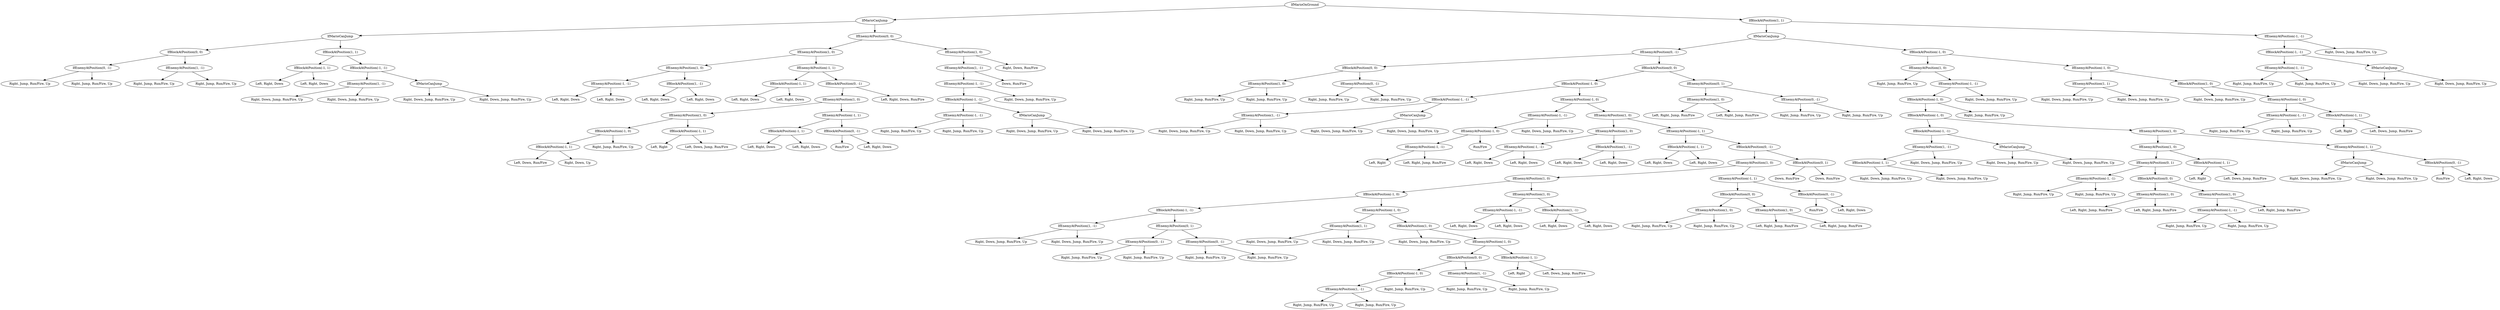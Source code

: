 digraph G {
  1 [ label="IfMarioOnGround" ];
  2 [ label="IfMarioCanJump" ];
  3 [ label="IfMarioCanJump" ];
  4 [ label="IfBlockAtPosition(0, 0)" ];
  5 [ label="IfEnemyAtPosition(0, -1)" ];
  6 [ label="Right, Jump, Run/Fire, Up" ];
  7 [ label="Right, Jump, Run/Fire, Up" ];
  8 [ label="IfEnemyAtPosition(1, -1)" ];
  9 [ label="Right, Jump, Run/Fire, Up" ];
  10 [ label="Right, Jump, Run/Fire, Up" ];
  11 [ label="IfBlockAtPosition(1, 1)" ];
  12 [ label="IfBlockAtPosition(-1, 1)" ];
  13 [ label="Left, Right, Down" ];
  14 [ label="Left, Right, Down" ];
  15 [ label="IfBlockAtPosition(-1, -1)" ];
  16 [ label="IfEnemyAtPosition(1, -1)" ];
  17 [ label="Right, Down, Jump, Run/Fire, Up" ];
  18 [ label="Right, Down, Jump, Run/Fire, Up" ];
  19 [ label="IfMarioCanJump" ];
  20 [ label="Right, Down, Jump, Run/Fire, Up" ];
  21 [ label="Right, Down, Jump, Run/Fire, Up" ];
  22 [ label="IfEnemyAtPosition(0, 0)" ];
  23 [ label="IfEnemyAtPosition(1, 0)" ];
  24 [ label="IfEnemyAtPosition(1, 0)" ];
  25 [ label="IfEnemyAtPosition(-1, -1)" ];
  26 [ label="Left, Right, Down" ];
  27 [ label="Left, Right, Down" ];
  28 [ label="IfBlockAtPosition(1, -1)" ];
  29 [ label="Left, Right, Down" ];
  30 [ label="Left, Right, Down" ];
  31 [ label="IfEnemyAtPosition(-1, 1)" ];
  32 [ label="IfBlockAtPosition(-1, 1)" ];
  33 [ label="Left, Right, Down" ];
  34 [ label="Left, Right, Down" ];
  35 [ label="IfBlockAtPosition(0, -1)" ];
  36 [ label="IfEnemyAtPosition(1, 0)" ];
  37 [ label="IfEnemyAtPosition(1, 0)" ];
  38 [ label="IfBlockAtPosition(-1, 0)" ];
  39 [ label="IfBlockAtPosition(-1, 1)" ];
  40 [ label="Left, Down, Run/Fire" ];
  41 [ label="Right, Down, Up" ];
  42 [ label="Right, Jump, Run/Fire, Up" ];
  43 [ label="IfBlockAtPosition(-1, 1)" ];
  44 [ label="Left, Right" ];
  45 [ label="Left, Down, Jump, Run/Fire" ];
  46 [ label="IfEnemyAtPosition(-1, 1)" ];
  47 [ label="IfBlockAtPosition(-1, 1)" ];
  48 [ label="Left, Right, Down" ];
  49 [ label="Left, Right, Down" ];
  50 [ label="IfBlockAtPosition(0, -1)" ];
  51 [ label="Run/Fire" ];
  52 [ label="Left, Right, Down" ];
  53 [ label="Left, Right, Down, Run/Fire" ];
  54 [ label="IfEnemyAtPosition(1, 0)" ];
  55 [ label="IfEnemyAtPosition(1, -1)" ];
  56 [ label="IfEnemyAtPosition(-1, -1)" ];
  57 [ label="IfBlockAtPosition(-1, -1)" ];
  58 [ label="IfEnemyAtPosition(-1, -1)" ];
  59 [ label="Right, Jump, Run/Fire, Up" ];
  60 [ label="Right, Jump, Run/Fire, Up" ];
  61 [ label="IfMarioCanJump" ];
  62 [ label="Right, Down, Jump, Run/Fire, Up" ];
  63 [ label="Right, Down, Jump, Run/Fire, Up" ];
  64 [ label="Right, Down, Jump, Run/Fire, Up" ];
  65 [ label="Down, Run/Fire" ];
  66 [ label="Right, Down, Run/Fire" ];
  67 [ label="IfBlockAtPosition(1, 1)" ];
  68 [ label="IfMarioCanJump" ];
  69 [ label="IfEnemyAtPosition(0, -1)" ];
  70 [ label="IfBlockAtPosition(0, 0)" ];
  71 [ label="IfEnemyAtPosition(1, 0)" ];
  72 [ label="Right, Jump, Run/Fire, Up" ];
  73 [ label="Right, Jump, Run/Fire, Up" ];
  74 [ label="IfEnemyAtPosition(0, -1)" ];
  75 [ label="Right, Jump, Run/Fire, Up" ];
  76 [ label="Right, Jump, Run/Fire, Up" ];
  77 [ label="IfBlockAtPosition(0, 0)" ];
  78 [ label="IfBlockAtPosition(-1, 0)" ];
  79 [ label="IfBlockAtPosition(-1, -1)" ];
  80 [ label="IfEnemyAtPosition(1, -1)" ];
  81 [ label="Right, Down, Jump, Run/Fire, Up" ];
  82 [ label="Right, Down, Jump, Run/Fire, Up" ];
  83 [ label="IfMarioCanJump" ];
  84 [ label="Right, Down, Jump, Run/Fire, Up" ];
  85 [ label="Right, Down, Jump, Run/Fire, Up" ];
  86 [ label="IfEnemyAtPosition(-1, 0)" ];
  87 [ label="IfEnemyAtPosition(-1, -1)" ];
  88 [ label="IfEnemyAtPosition(-1, 0)" ];
  89 [ label="IfEnemyAtPosition(-1, -1)" ];
  90 [ label="Left, Right" ];
  91 [ label="Left, Right, Jump, Run/Fire" ];
  92 [ label="Run/Fire" ];
  93 [ label="Right, Down, Jump, Run/Fire, Up" ];
  94 [ label="IfEnemyAtPosition(1, 0)" ];
  95 [ label="IfEnemyAtPosition(1, 0)" ];
  96 [ label="IfEnemyAtPosition(-1, -1)" ];
  97 [ label="Left, Right, Down" ];
  98 [ label="Left, Right, Down" ];
  99 [ label="IfBlockAtPosition(1, -1)" ];
  100 [ label="Left, Right, Down" ];
  101 [ label="Left, Right, Down" ];
  102 [ label="IfEnemyAtPosition(-1, 1)" ];
  103 [ label="IfBlockAtPosition(-1, 1)" ];
  104 [ label="Left, Right, Down" ];
  105 [ label="Left, Right, Down" ];
  106 [ label="IfBlockAtPosition(0, -1)" ];
  107 [ label="IfEnemyAtPosition(1, 0)" ];
  108 [ label="IfEnemyAtPosition(1, 0)" ];
  109 [ label="IfBlockAtPosition(-1, 0)" ];
  110 [ label="IfBlockAtPosition(-1, -1)" ];
  111 [ label="IfEnemyAtPosition(1, -1)" ];
  112 [ label="Right, Down, Jump, Run/Fire, Up" ];
  113 [ label="Right, Down, Jump, Run/Fire, Up" ];
  114 [ label="IfEnemyAtPosition(0, 1)" ];
  115 [ label="IfEnemyAtPosition(0, -1)" ];
  116 [ label="Right, Jump, Run/Fire, Up" ];
  117 [ label="Right, Jump, Run/Fire, Up" ];
  118 [ label="IfEnemyAtPosition(0, -1)" ];
  119 [ label="Right, Jump, Run/Fire, Up" ];
  120 [ label="Right, Jump, Run/Fire, Up" ];
  121 [ label="IfEnemyAtPosition(-1, 0)" ];
  122 [ label="IfEnemyAtPosition(1, 1)" ];
  123 [ label="Right, Down, Jump, Run/Fire, Up" ];
  124 [ label="Right, Down, Jump, Run/Fire, Up" ];
  125 [ label="IfBlockAtPosition(1, 0)" ];
  126 [ label="Right, Down, Jump, Run/Fire, Up" ];
  127 [ label="IfEnemyAtPosition(-1, 0)" ];
  128 [ label="IfBlockAtPosition(0, 0)" ];
  129 [ label="IfBlockAtPosition(-1, 0)" ];
  130 [ label="IfEnemyAtPosition(1, -1)" ];
  131 [ label="Right, Jump, Run/Fire, Up" ];
  132 [ label="Right, Jump, Run/Fire, Up" ];
  133 [ label="Right, Jump, Run/Fire, Up" ];
  134 [ label="IfEnemyAtPosition(1, -1)" ];
  135 [ label="Right, Jump, Run/Fire, Up" ];
  136 [ label="Right, Jump, Run/Fire, Up" ];
  137 [ label="IfBlockAtPosition(-1, 1)" ];
  138 [ label="Left, Right" ];
  139 [ label="Left, Down, Jump, Run/Fire" ];
  140 [ label="IfEnemyAtPosition(1, 0)" ];
  141 [ label="IfEnemyAtPosition(-1, -1)" ];
  142 [ label="Left, Right, Down" ];
  143 [ label="Left, Right, Down" ];
  144 [ label="IfBlockAtPosition(1, -1)" ];
  145 [ label="Left, Right, Down" ];
  146 [ label="Left, Right, Down" ];
  147 [ label="IfEnemyAtPosition(-1, 1)" ];
  148 [ label="IfBlockAtPosition(0, 0)" ];
  149 [ label="IfEnemyAtPosition(1, 0)" ];
  150 [ label="Right, Jump, Run/Fire, Up" ];
  151 [ label="Right, Jump, Run/Fire, Up" ];
  152 [ label="IfEnemyAtPosition(1, 0)" ];
  153 [ label="Left, Right, Jump, Run/Fire" ];
  154 [ label="Left, Right, Jump, Run/Fire" ];
  155 [ label="IfBlockAtPosition(0, -1)" ];
  156 [ label="Run/Fire" ];
  157 [ label="Left, Right, Down" ];
  158 [ label="IfBlockAtPosition(0, 1)" ];
  159 [ label="Down, Run/Fire" ];
  160 [ label="Down, Run/Fire" ];
  161 [ label="IfEnemyAtPosition(0, 1)" ];
  162 [ label="IfEnemyAtPosition(1, 0)" ];
  163 [ label="Left, Right, Jump, Run/Fire" ];
  164 [ label="Left, Right, Jump, Run/Fire" ];
  165 [ label="IfEnemyAtPosition(0, -1)" ];
  166 [ label="Right, Jump, Run/Fire, Up" ];
  167 [ label="Right, Jump, Run/Fire, Up" ];
  168 [ label="IfBlockAtPosition(-1, 0)" ];
  169 [ label="IfEnemyAtPosition(1, 0)" ];
  170 [ label="Right, Jump, Run/Fire, Up" ];
  171 [ label="IfEnemyAtPosition(-1, -1)" ];
  172 [ label="IfBlockAtPosition(-1, 0)" ];
  173 [ label="IfBlockAtPosition(-1, 0)" ];
  174 [ label="IfBlockAtPosition(-1, -1)" ];
  175 [ label="IfEnemyAtPosition(1, -1)" ];
  176 [ label="IfBlockAtPosition(-1, 1)" ];
  177 [ label="Right, Down, Jump, Run/Fire, Up" ];
  178 [ label="Right, Down, Jump, Run/Fire, Up" ];
  179 [ label="Right, Down, Jump, Run/Fire, Up" ];
  180 [ label="IfMarioCanJump" ];
  181 [ label="Right, Down, Jump, Run/Fire, Up" ];
  182 [ label="Right, Down, Jump, Run/Fire, Up" ];
  183 [ label="IfEnemyAtPosition(1, 0)" ];
  184 [ label="IfEnemyAtPosition(1, 0)" ];
  185 [ label="IfEnemyAtPosition(0, 1)" ];
  186 [ label="IfEnemyAtPosition(-1, -1)" ];
  187 [ label="Right, Jump, Run/Fire, Up" ];
  188 [ label="Right, Jump, Run/Fire, Up" ];
  189 [ label="IfBlockAtPosition(0, 0)" ];
  190 [ label="IfEnemyAtPosition(1, 0)" ];
  191 [ label="Left, Right, Jump, Run/Fire" ];
  192 [ label="Left, Right, Jump, Run/Fire" ];
  193 [ label="IfEnemyAtPosition(1, 0)" ];
  194 [ label="IfEnemyAtPosition(-1, -1)" ];
  195 [ label="Right, Jump, Run/Fire, Up" ];
  196 [ label="Right, Jump, Run/Fire, Up" ];
  197 [ label="Left, Right, Jump, Run/Fire" ];
  198 [ label="IfBlockAtPosition(-1, 1)" ];
  199 [ label="Left, Right" ];
  200 [ label="Left, Down, Jump, Run/Fire" ];
  201 [ label="IfEnemyAtPosition(-1, 1)" ];
  202 [ label="IfMarioCanJump" ];
  203 [ label="Right, Down, Jump, Run/Fire, Up" ];
  204 [ label="Right, Down, Jump, Run/Fire, Up" ];
  205 [ label="IfBlockAtPosition(0, -1)" ];
  206 [ label="Run/Fire" ];
  207 [ label="Left, Right, Down" ];
  208 [ label="Right, Jump, Run/Fire, Up" ];
  209 [ label="Right, Down, Jump, Run/Fire, Up" ];
  210 [ label="IfEnemyAtPosition(-1, 0)" ];
  211 [ label="IfEnemyAtPosition(1, 1)" ];
  212 [ label="Right, Down, Jump, Run/Fire, Up" ];
  213 [ label="Right, Down, Jump, Run/Fire, Up" ];
  214 [ label="IfBlockAtPosition(1, 0)" ];
  215 [ label="Right, Down, Jump, Run/Fire, Up" ];
  216 [ label="IfEnemyAtPosition(-1, 0)" ];
  217 [ label="IfEnemyAtPosition(-1, -1)" ];
  218 [ label="Right, Jump, Run/Fire, Up" ];
  219 [ label="Right, Jump, Run/Fire, Up" ];
  220 [ label="IfBlockAtPosition(-1, 1)" ];
  221 [ label="Left, Right" ];
  222 [ label="Left, Down, Jump, Run/Fire" ];
  223 [ label="IfEnemyAtPosition(-1, -1)" ];
  224 [ label="IfBlockAtPosition(-1, -1)" ];
  225 [ label="IfEnemyAtPosition(-1, -1)" ];
  226 [ label="Right, Jump, Run/Fire, Up" ];
  227 [ label="Right, Jump, Run/Fire, Up" ];
  228 [ label="IfMarioCanJump" ];
  229 [ label="Right, Down, Jump, Run/Fire, Up" ];
  230 [ label="Right, Down, Jump, Run/Fire, Up" ];
  231 [ label="Right, Down, Jump, Run/Fire, Up" ];
  5 -> 6;
  5 -> 7;
  8 -> 9;
  8 -> 10;
  4 -> 5;
  4 -> 8;
  12 -> 13;
  12 -> 14;
  16 -> 17;
  16 -> 18;
  19 -> 20;
  19 -> 21;
  15 -> 16;
  15 -> 19;
  11 -> 12;
  11 -> 15;
  3 -> 4;
  3 -> 11;
  25 -> 26;
  25 -> 27;
  28 -> 29;
  28 -> 30;
  24 -> 25;
  24 -> 28;
  32 -> 33;
  32 -> 34;
  39 -> 40;
  39 -> 41;
  38 -> 39;
  38 -> 42;
  43 -> 44;
  43 -> 45;
  37 -> 38;
  37 -> 43;
  47 -> 48;
  47 -> 49;
  50 -> 51;
  50 -> 52;
  46 -> 47;
  46 -> 50;
  36 -> 37;
  36 -> 46;
  35 -> 36;
  35 -> 53;
  31 -> 32;
  31 -> 35;
  23 -> 24;
  23 -> 31;
  58 -> 59;
  58 -> 60;
  61 -> 62;
  61 -> 63;
  57 -> 58;
  57 -> 61;
  56 -> 57;
  56 -> 64;
  55 -> 56;
  55 -> 65;
  54 -> 55;
  54 -> 66;
  22 -> 23;
  22 -> 54;
  2 -> 3;
  2 -> 22;
  71 -> 72;
  71 -> 73;
  74 -> 75;
  74 -> 76;
  70 -> 71;
  70 -> 74;
  80 -> 81;
  80 -> 82;
  83 -> 84;
  83 -> 85;
  79 -> 80;
  79 -> 83;
  89 -> 90;
  89 -> 91;
  88 -> 89;
  88 -> 92;
  87 -> 88;
  87 -> 93;
  96 -> 97;
  96 -> 98;
  99 -> 100;
  99 -> 101;
  95 -> 96;
  95 -> 99;
  103 -> 104;
  103 -> 105;
  111 -> 112;
  111 -> 113;
  115 -> 116;
  115 -> 117;
  118 -> 119;
  118 -> 120;
  114 -> 115;
  114 -> 118;
  110 -> 111;
  110 -> 114;
  122 -> 123;
  122 -> 124;
  130 -> 131;
  130 -> 132;
  129 -> 130;
  129 -> 133;
  134 -> 135;
  134 -> 136;
  128 -> 129;
  128 -> 134;
  137 -> 138;
  137 -> 139;
  127 -> 128;
  127 -> 137;
  125 -> 126;
  125 -> 127;
  121 -> 122;
  121 -> 125;
  109 -> 110;
  109 -> 121;
  141 -> 142;
  141 -> 143;
  144 -> 145;
  144 -> 146;
  140 -> 141;
  140 -> 144;
  108 -> 109;
  108 -> 140;
  149 -> 150;
  149 -> 151;
  152 -> 153;
  152 -> 154;
  148 -> 149;
  148 -> 152;
  155 -> 156;
  155 -> 157;
  147 -> 148;
  147 -> 155;
  107 -> 108;
  107 -> 147;
  158 -> 159;
  158 -> 160;
  106 -> 107;
  106 -> 158;
  102 -> 103;
  102 -> 106;
  94 -> 95;
  94 -> 102;
  86 -> 87;
  86 -> 94;
  78 -> 79;
  78 -> 86;
  162 -> 163;
  162 -> 164;
  165 -> 166;
  165 -> 167;
  161 -> 162;
  161 -> 165;
  77 -> 78;
  77 -> 161;
  69 -> 70;
  69 -> 77;
  176 -> 177;
  176 -> 178;
  175 -> 176;
  175 -> 179;
  180 -> 181;
  180 -> 182;
  174 -> 175;
  174 -> 180;
  186 -> 187;
  186 -> 188;
  190 -> 191;
  190 -> 192;
  194 -> 195;
  194 -> 196;
  193 -> 194;
  193 -> 197;
  189 -> 190;
  189 -> 193;
  185 -> 186;
  185 -> 189;
  198 -> 199;
  198 -> 200;
  184 -> 185;
  184 -> 198;
  202 -> 203;
  202 -> 204;
  205 -> 206;
  205 -> 207;
  201 -> 202;
  201 -> 205;
  183 -> 184;
  183 -> 201;
  173 -> 174;
  173 -> 183;
  172 -> 173;
  172 -> 208;
  171 -> 172;
  171 -> 209;
  169 -> 170;
  169 -> 171;
  211 -> 212;
  211 -> 213;
  217 -> 218;
  217 -> 219;
  220 -> 221;
  220 -> 222;
  216 -> 217;
  216 -> 220;
  214 -> 215;
  214 -> 216;
  210 -> 211;
  210 -> 214;
  168 -> 169;
  168 -> 210;
  68 -> 69;
  68 -> 168;
  225 -> 226;
  225 -> 227;
  228 -> 229;
  228 -> 230;
  224 -> 225;
  224 -> 228;
  223 -> 224;
  223 -> 231;
  67 -> 68;
  67 -> 223;
  1 -> 2;
  1 -> 67;
}
